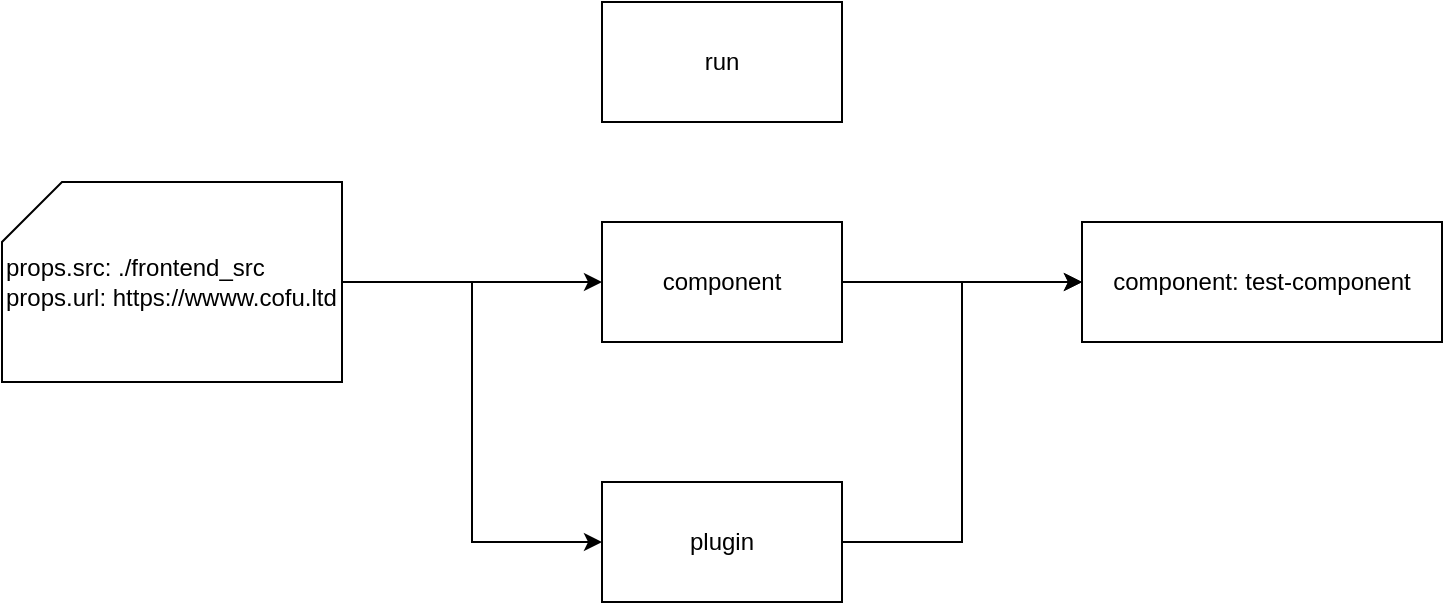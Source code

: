 <mxfile version="21.6.6" type="github">
  <diagram name="Page-1" id="HcvGajnn2Z9s-uRJW2JV">
    <mxGraphModel dx="2074" dy="1118" grid="1" gridSize="10" guides="1" tooltips="1" connect="1" arrows="1" fold="1" page="1" pageScale="1" pageWidth="827" pageHeight="1169" math="0" shadow="0">
      <root>
        <mxCell id="0" />
        <mxCell id="1" parent="0" />
        <mxCell id="qf0uzH80hPNXh_6NM23T-1" value="run" style="rounded=0;whiteSpace=wrap;html=1;" vertex="1" parent="1">
          <mxGeometry x="340" y="360" width="120" height="60" as="geometry" />
        </mxCell>
        <mxCell id="qf0uzH80hPNXh_6NM23T-8" style="edgeStyle=orthogonalEdgeStyle;rounded=0;orthogonalLoop=1;jettySize=auto;html=1;entryX=0;entryY=0.5;entryDx=0;entryDy=0;" edge="1" parent="1" source="qf0uzH80hPNXh_6NM23T-3" target="qf0uzH80hPNXh_6NM23T-4">
          <mxGeometry relative="1" as="geometry" />
        </mxCell>
        <mxCell id="qf0uzH80hPNXh_6NM23T-11" style="edgeStyle=orthogonalEdgeStyle;rounded=0;orthogonalLoop=1;jettySize=auto;html=1;entryX=0;entryY=0.5;entryDx=0;entryDy=0;" edge="1" parent="1" source="qf0uzH80hPNXh_6NM23T-3" target="qf0uzH80hPNXh_6NM23T-5">
          <mxGeometry relative="1" as="geometry" />
        </mxCell>
        <mxCell id="qf0uzH80hPNXh_6NM23T-3" value="&lt;div&gt;props.src: ./frontend_src&lt;/div&gt;&lt;div&gt;props.url: https://wwww.cofu.ltd&lt;/div&gt;" style="shape=card;whiteSpace=wrap;html=1;align=left;" vertex="1" parent="1">
          <mxGeometry x="40" y="450" width="170" height="100" as="geometry" />
        </mxCell>
        <mxCell id="qf0uzH80hPNXh_6NM23T-9" style="edgeStyle=orthogonalEdgeStyle;rounded=0;orthogonalLoop=1;jettySize=auto;html=1;" edge="1" parent="1" source="qf0uzH80hPNXh_6NM23T-4" target="qf0uzH80hPNXh_6NM23T-7">
          <mxGeometry relative="1" as="geometry" />
        </mxCell>
        <mxCell id="qf0uzH80hPNXh_6NM23T-4" value="component" style="rounded=0;whiteSpace=wrap;html=1;" vertex="1" parent="1">
          <mxGeometry x="340" y="470" width="120" height="60" as="geometry" />
        </mxCell>
        <mxCell id="qf0uzH80hPNXh_6NM23T-12" style="edgeStyle=orthogonalEdgeStyle;rounded=0;orthogonalLoop=1;jettySize=auto;html=1;entryX=0;entryY=0.5;entryDx=0;entryDy=0;" edge="1" parent="1" source="qf0uzH80hPNXh_6NM23T-5" target="qf0uzH80hPNXh_6NM23T-7">
          <mxGeometry relative="1" as="geometry" />
        </mxCell>
        <mxCell id="qf0uzH80hPNXh_6NM23T-5" value="plugin" style="rounded=0;whiteSpace=wrap;html=1;" vertex="1" parent="1">
          <mxGeometry x="340" y="600" width="120" height="60" as="geometry" />
        </mxCell>
        <mxCell id="qf0uzH80hPNXh_6NM23T-7" value="component: test-component" style="rounded=0;whiteSpace=wrap;html=1;" vertex="1" parent="1">
          <mxGeometry x="580" y="470" width="180" height="60" as="geometry" />
        </mxCell>
      </root>
    </mxGraphModel>
  </diagram>
</mxfile>
